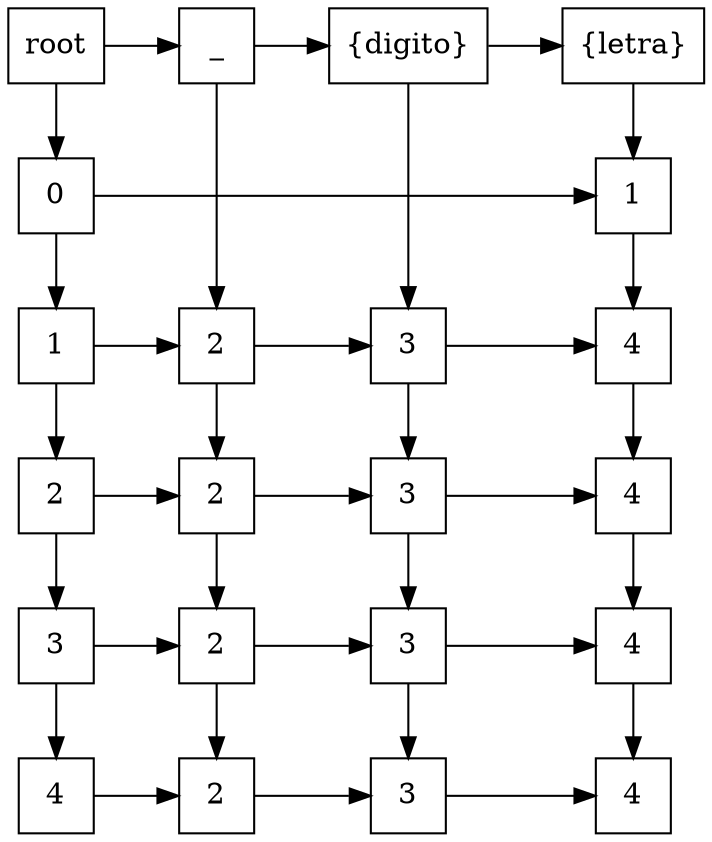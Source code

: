 digraph tabla{ 
 	rankdir=TB;
	node [shape=rectangle, height=0.5, width=0.5];
	graph[ nodesep = 0.5];
	x0[label="_"];
	x1[label="{digito}"];
	x2[label="{letra}"];
	root[label="root"];
	y0[label="0"];
	y1[label="1"];
	y2[label="2"];
	y3[label="3"];
	y4[label="4"];
	root -> x0 -> x1 -> x2
	root -> y0 -> y1 -> y2 -> y3 -> y4
	xy02[label="1"];
	xy10[label="2"];
	xy11[label="3"];
	xy12[label="4"];
	xy20[label="2"];
	xy21[label="3"];
	xy22[label="4"];
	xy30[label="2"];
	xy31[label="3"];
	xy32[label="4"];
	xy40[label="2"];
	xy41[label="3"];
	xy42[label="4"];
	y0 -> 	xy02[constraint=false];
	y1 -> xy10 -> xy11 -> 	xy12[constraint=false];
	y2 -> xy20 -> xy21 -> 	xy22[constraint=false];
	y3 -> xy30 -> xy31 -> 	xy32[constraint=false];
	y4 -> xy40 -> xy41 -> 	xy42[constraint=false];
	x0 -> xy10 -> xy20 -> xy30 -> 	xy40;
	x1 -> xy11 -> xy21 -> xy31 -> 	xy41;
	x2 -> xy02 -> xy12 -> xy22 -> xy32 -> 	xy42;
	{ rank=same;root;x0;x1;x2}
	{ rank=same;y0;xy02}
	{ rank=same;y1;xy10;xy11;xy12}
	{ rank=same;y2;xy20;xy21;xy22}
	{ rank=same;y3;xy30;xy31;xy32}
	{ rank=same;y4;xy40;xy41;xy42}
}